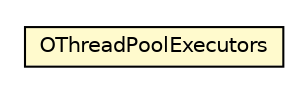 #!/usr/local/bin/dot
#
# Class diagram 
# Generated by UMLGraph version R5_6-24-gf6e263 (http://www.umlgraph.org/)
#

digraph G {
	edge [fontname="Helvetica",fontsize=10,labelfontname="Helvetica",labelfontsize=10];
	node [fontname="Helvetica",fontsize=10,shape=plaintext];
	nodesep=0.25;
	ranksep=0.5;
	// com.orientechnologies.common.thread.OThreadPoolExecutors
	c7477367 [label=<<table title="com.orientechnologies.common.thread.OThreadPoolExecutors" border="0" cellborder="1" cellspacing="0" cellpadding="2" port="p" bgcolor="lemonChiffon" href="./OThreadPoolExecutors.html">
		<tr><td><table border="0" cellspacing="0" cellpadding="1">
<tr><td align="center" balign="center"> OThreadPoolExecutors </td></tr>
		</table></td></tr>
		</table>>, URL="./OThreadPoolExecutors.html", fontname="Helvetica", fontcolor="black", fontsize=10.0];
}

